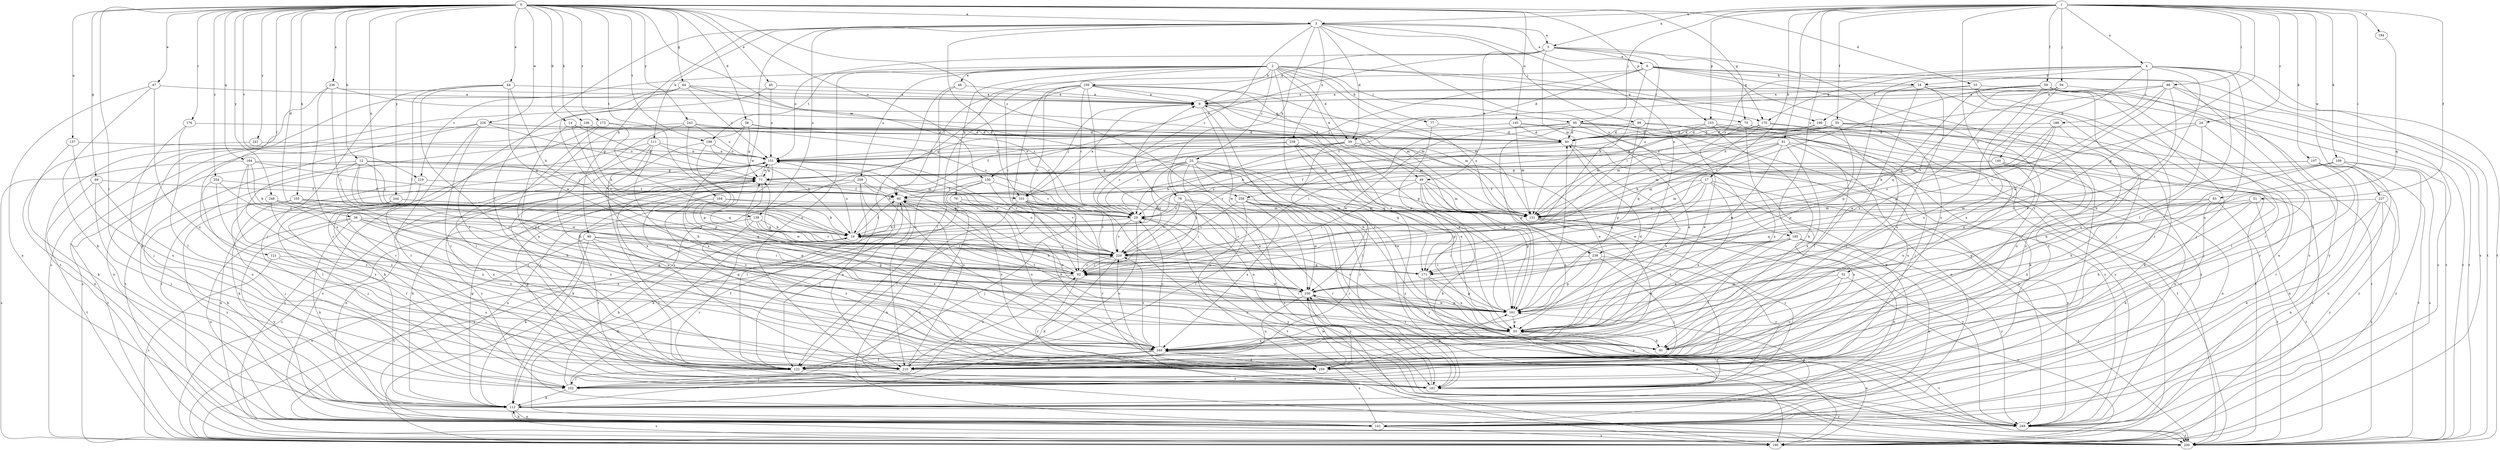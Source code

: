strict digraph  {
0;
1;
2;
3;
4;
5;
6;
9;
12;
14;
17;
18;
19;
24;
25;
29;
33;
36;
38;
39;
40;
44;
45;
47;
48;
49;
50;
51;
52;
55;
59;
60;
64;
69;
70;
71;
76;
77;
78;
80;
81;
83;
86;
91;
92;
94;
95;
99;
101;
102;
105;
106;
107;
108;
109;
111;
112;
121;
122;
131;
137;
138;
140;
141;
145;
150;
151;
153;
161;
164;
170;
171;
173;
176;
181;
184;
185;
188;
190;
194;
198;
199;
200;
209;
210;
219;
220;
226;
227;
230;
236;
238;
239;
240;
241;
243;
244;
248;
249;
254;
258;
259;
0 -> 3  [label=a];
0 -> 12  [label=b];
0 -> 14  [label=b];
0 -> 33  [label=d];
0 -> 36  [label=d];
0 -> 38  [label=d];
0 -> 44  [label=e];
0 -> 45  [label=e];
0 -> 47  [label=e];
0 -> 64  [label=g];
0 -> 69  [label=g];
0 -> 70  [label=g];
0 -> 105  [label=k];
0 -> 106  [label=k];
0 -> 121  [label=l];
0 -> 122  [label=l];
0 -> 131  [label=m];
0 -> 137  [label=n];
0 -> 138  [label=n];
0 -> 145  [label=o];
0 -> 150  [label=o];
0 -> 153  [label=p];
0 -> 164  [label=q];
0 -> 173  [label=r];
0 -> 176  [label=r];
0 -> 194  [label=t];
0 -> 198  [label=t];
0 -> 219  [label=v];
0 -> 226  [label=w];
0 -> 236  [label=x];
0 -> 241  [label=y];
0 -> 243  [label=y];
0 -> 244  [label=y];
0 -> 248  [label=y];
0 -> 254  [label=z];
0 -> 258  [label=z];
1 -> 3  [label=a];
1 -> 4  [label=a];
1 -> 5  [label=a];
1 -> 17  [label=b];
1 -> 24  [label=c];
1 -> 51  [label=f];
1 -> 52  [label=f];
1 -> 55  [label=f];
1 -> 59  [label=f];
1 -> 83  [label=i];
1 -> 86  [label=i];
1 -> 91  [label=i];
1 -> 94  [label=j];
1 -> 95  [label=j];
1 -> 107  [label=k];
1 -> 108  [label=k];
1 -> 153  [label=p];
1 -> 161  [label=p];
1 -> 184  [label=s];
1 -> 185  [label=s];
1 -> 227  [label=w];
2 -> 25  [label=c];
2 -> 39  [label=d];
2 -> 48  [label=e];
2 -> 49  [label=e];
2 -> 76  [label=h];
2 -> 77  [label=h];
2 -> 92  [label=i];
2 -> 95  [label=j];
2 -> 109  [label=k];
2 -> 170  [label=q];
2 -> 181  [label=r];
2 -> 198  [label=t];
2 -> 199  [label=t];
2 -> 209  [label=u];
2 -> 210  [label=u];
2 -> 219  [label=v];
2 -> 238  [label=x];
3 -> 5  [label=a];
3 -> 6  [label=a];
3 -> 29  [label=c];
3 -> 39  [label=d];
3 -> 78  [label=h];
3 -> 80  [label=h];
3 -> 99  [label=j];
3 -> 101  [label=j];
3 -> 111  [label=k];
3 -> 122  [label=l];
3 -> 138  [label=n];
3 -> 185  [label=s];
3 -> 230  [label=w];
3 -> 238  [label=x];
3 -> 239  [label=x];
4 -> 18  [label=b];
4 -> 81  [label=h];
4 -> 122  [label=l];
4 -> 140  [label=n];
4 -> 170  [label=q];
4 -> 188  [label=s];
4 -> 190  [label=s];
4 -> 199  [label=t];
4 -> 200  [label=t];
4 -> 210  [label=u];
4 -> 258  [label=z];
5 -> 6  [label=a];
5 -> 9  [label=a];
5 -> 49  [label=e];
5 -> 92  [label=i];
5 -> 131  [label=m];
5 -> 150  [label=o];
5 -> 151  [label=o];
5 -> 170  [label=q];
5 -> 259  [label=z];
6 -> 18  [label=b];
6 -> 19  [label=b];
6 -> 39  [label=d];
6 -> 60  [label=f];
6 -> 101  [label=j];
6 -> 181  [label=r];
6 -> 190  [label=s];
6 -> 200  [label=t];
6 -> 259  [label=z];
9 -> 70  [label=g];
9 -> 81  [label=h];
9 -> 101  [label=j];
9 -> 131  [label=m];
9 -> 230  [label=w];
12 -> 29  [label=c];
12 -> 71  [label=g];
12 -> 81  [label=h];
12 -> 101  [label=j];
12 -> 131  [label=m];
12 -> 171  [label=q];
12 -> 200  [label=t];
12 -> 230  [label=w];
12 -> 259  [label=z];
14 -> 40  [label=d];
14 -> 50  [label=e];
14 -> 71  [label=g];
14 -> 220  [label=v];
17 -> 60  [label=f];
17 -> 131  [label=m];
17 -> 171  [label=q];
17 -> 210  [label=u];
17 -> 230  [label=w];
17 -> 240  [label=x];
17 -> 249  [label=y];
18 -> 9  [label=a];
18 -> 50  [label=e];
18 -> 102  [label=j];
18 -> 161  [label=p];
18 -> 200  [label=t];
18 -> 210  [label=u];
19 -> 60  [label=f];
19 -> 151  [label=o];
19 -> 181  [label=r];
19 -> 200  [label=t];
19 -> 220  [label=v];
24 -> 19  [label=b];
24 -> 40  [label=d];
24 -> 81  [label=h];
24 -> 122  [label=l];
25 -> 19  [label=b];
25 -> 50  [label=e];
25 -> 71  [label=g];
25 -> 92  [label=i];
25 -> 161  [label=p];
25 -> 171  [label=q];
25 -> 181  [label=r];
25 -> 190  [label=s];
25 -> 220  [label=v];
25 -> 259  [label=z];
29 -> 19  [label=b];
29 -> 200  [label=t];
29 -> 210  [label=u];
29 -> 220  [label=v];
29 -> 249  [label=y];
33 -> 9  [label=a];
33 -> 29  [label=c];
33 -> 141  [label=n];
33 -> 181  [label=r];
33 -> 200  [label=t];
36 -> 19  [label=b];
36 -> 92  [label=i];
36 -> 112  [label=k];
36 -> 141  [label=n];
36 -> 161  [label=p];
36 -> 240  [label=x];
36 -> 249  [label=y];
38 -> 29  [label=c];
38 -> 40  [label=d];
38 -> 71  [label=g];
38 -> 81  [label=h];
38 -> 200  [label=t];
39 -> 19  [label=b];
39 -> 29  [label=c];
39 -> 50  [label=e];
39 -> 122  [label=l];
39 -> 151  [label=o];
39 -> 161  [label=p];
40 -> 151  [label=o];
40 -> 200  [label=t];
40 -> 220  [label=v];
40 -> 240  [label=x];
40 -> 249  [label=y];
44 -> 9  [label=a];
44 -> 19  [label=b];
44 -> 102  [label=j];
44 -> 181  [label=r];
44 -> 230  [label=w];
44 -> 259  [label=z];
45 -> 9  [label=a];
45 -> 151  [label=o];
45 -> 259  [label=z];
47 -> 9  [label=a];
47 -> 112  [label=k];
47 -> 141  [label=n];
47 -> 210  [label=u];
48 -> 9  [label=a];
48 -> 122  [label=l];
48 -> 210  [label=u];
49 -> 60  [label=f];
49 -> 92  [label=i];
49 -> 112  [label=k];
49 -> 131  [label=m];
49 -> 161  [label=p];
49 -> 240  [label=x];
49 -> 259  [label=z];
50 -> 29  [label=c];
50 -> 40  [label=d];
50 -> 60  [label=f];
50 -> 81  [label=h];
50 -> 181  [label=r];
50 -> 200  [label=t];
50 -> 240  [label=x];
51 -> 81  [label=h];
51 -> 131  [label=m];
51 -> 161  [label=p];
51 -> 200  [label=t];
52 -> 122  [label=l];
52 -> 190  [label=s];
52 -> 210  [label=u];
52 -> 230  [label=w];
55 -> 40  [label=d];
55 -> 71  [label=g];
55 -> 131  [label=m];
55 -> 151  [label=o];
55 -> 161  [label=p];
55 -> 181  [label=r];
55 -> 210  [label=u];
55 -> 259  [label=z];
59 -> 9  [label=a];
59 -> 102  [label=j];
59 -> 171  [label=q];
59 -> 181  [label=r];
59 -> 210  [label=u];
59 -> 220  [label=v];
59 -> 240  [label=x];
59 -> 249  [label=y];
60 -> 29  [label=c];
60 -> 50  [label=e];
60 -> 112  [label=k];
60 -> 122  [label=l];
64 -> 9  [label=a];
64 -> 29  [label=c];
64 -> 92  [label=i];
64 -> 112  [label=k];
64 -> 131  [label=m];
64 -> 151  [label=o];
64 -> 190  [label=s];
69 -> 60  [label=f];
69 -> 102  [label=j];
69 -> 200  [label=t];
69 -> 210  [label=u];
70 -> 40  [label=d];
70 -> 50  [label=e];
70 -> 200  [label=t];
70 -> 240  [label=x];
70 -> 249  [label=y];
71 -> 60  [label=f];
71 -> 112  [label=k];
71 -> 141  [label=n];
71 -> 151  [label=o];
71 -> 230  [label=w];
76 -> 29  [label=c];
76 -> 81  [label=h];
76 -> 190  [label=s];
76 -> 240  [label=x];
77 -> 40  [label=d];
77 -> 50  [label=e];
78 -> 29  [label=c];
78 -> 92  [label=i];
78 -> 181  [label=r];
78 -> 220  [label=v];
78 -> 230  [label=w];
80 -> 50  [label=e];
80 -> 92  [label=i];
80 -> 112  [label=k];
80 -> 122  [label=l];
80 -> 190  [label=s];
80 -> 220  [label=v];
83 -> 29  [label=c];
83 -> 81  [label=h];
83 -> 112  [label=k];
83 -> 131  [label=m];
83 -> 171  [label=q];
83 -> 200  [label=t];
86 -> 9  [label=a];
86 -> 29  [label=c];
86 -> 50  [label=e];
86 -> 92  [label=i];
86 -> 200  [label=t];
86 -> 230  [label=w];
86 -> 259  [label=z];
91 -> 19  [label=b];
91 -> 131  [label=m];
91 -> 141  [label=n];
91 -> 151  [label=o];
91 -> 210  [label=u];
91 -> 230  [label=w];
91 -> 240  [label=x];
92 -> 19  [label=b];
92 -> 71  [label=g];
92 -> 181  [label=r];
92 -> 210  [label=u];
92 -> 220  [label=v];
92 -> 230  [label=w];
94 -> 9  [label=a];
94 -> 161  [label=p];
94 -> 190  [label=s];
94 -> 220  [label=v];
94 -> 240  [label=x];
95 -> 40  [label=d];
95 -> 60  [label=f];
95 -> 112  [label=k];
95 -> 141  [label=n];
95 -> 161  [label=p];
95 -> 200  [label=t];
95 -> 230  [label=w];
95 -> 249  [label=y];
99 -> 40  [label=d];
99 -> 92  [label=i];
99 -> 112  [label=k];
99 -> 161  [label=p];
99 -> 249  [label=y];
101 -> 9  [label=a];
101 -> 29  [label=c];
101 -> 102  [label=j];
101 -> 122  [label=l];
101 -> 141  [label=n];
101 -> 181  [label=r];
101 -> 220  [label=v];
101 -> 249  [label=y];
102 -> 19  [label=b];
102 -> 60  [label=f];
102 -> 112  [label=k];
105 -> 29  [label=c];
105 -> 102  [label=j];
105 -> 112  [label=k];
105 -> 171  [label=q];
105 -> 240  [label=x];
105 -> 249  [label=y];
106 -> 19  [label=b];
106 -> 40  [label=d];
106 -> 141  [label=n];
107 -> 29  [label=c];
107 -> 71  [label=g];
107 -> 141  [label=n];
107 -> 181  [label=r];
107 -> 200  [label=t];
107 -> 249  [label=y];
108 -> 71  [label=g];
108 -> 81  [label=h];
108 -> 141  [label=n];
108 -> 190  [label=s];
108 -> 220  [label=v];
108 -> 249  [label=y];
109 -> 9  [label=a];
109 -> 29  [label=c];
109 -> 50  [label=e];
109 -> 92  [label=i];
109 -> 122  [label=l];
109 -> 131  [label=m];
109 -> 161  [label=p];
109 -> 181  [label=r];
109 -> 190  [label=s];
109 -> 220  [label=v];
111 -> 19  [label=b];
111 -> 112  [label=k];
111 -> 122  [label=l];
111 -> 151  [label=o];
111 -> 181  [label=r];
111 -> 240  [label=x];
112 -> 71  [label=g];
112 -> 92  [label=i];
112 -> 141  [label=n];
112 -> 161  [label=p];
112 -> 190  [label=s];
112 -> 249  [label=y];
121 -> 92  [label=i];
121 -> 190  [label=s];
121 -> 210  [label=u];
122 -> 102  [label=j];
122 -> 181  [label=r];
131 -> 141  [label=n];
131 -> 181  [label=r];
131 -> 210  [label=u];
131 -> 249  [label=y];
137 -> 112  [label=k];
137 -> 151  [label=o];
137 -> 210  [label=u];
138 -> 19  [label=b];
138 -> 92  [label=i];
138 -> 181  [label=r];
138 -> 220  [label=v];
138 -> 259  [label=z];
140 -> 60  [label=f];
140 -> 71  [label=g];
140 -> 131  [label=m];
140 -> 141  [label=n];
140 -> 190  [label=s];
140 -> 240  [label=x];
141 -> 19  [label=b];
141 -> 112  [label=k];
141 -> 151  [label=o];
141 -> 190  [label=s];
141 -> 240  [label=x];
145 -> 40  [label=d];
145 -> 50  [label=e];
145 -> 71  [label=g];
145 -> 131  [label=m];
145 -> 190  [label=s];
150 -> 29  [label=c];
150 -> 60  [label=f];
150 -> 200  [label=t];
150 -> 220  [label=v];
150 -> 259  [label=z];
151 -> 71  [label=g];
151 -> 200  [label=t];
151 -> 210  [label=u];
151 -> 220  [label=v];
151 -> 249  [label=y];
151 -> 259  [label=z];
153 -> 19  [label=b];
153 -> 40  [label=d];
153 -> 81  [label=h];
153 -> 102  [label=j];
153 -> 122  [label=l];
161 -> 9  [label=a];
161 -> 40  [label=d];
161 -> 50  [label=e];
161 -> 92  [label=i];
161 -> 230  [label=w];
164 -> 19  [label=b];
164 -> 60  [label=f];
164 -> 71  [label=g];
164 -> 190  [label=s];
164 -> 220  [label=v];
164 -> 259  [label=z];
170 -> 40  [label=d];
170 -> 122  [label=l];
170 -> 131  [label=m];
170 -> 171  [label=q];
170 -> 200  [label=t];
171 -> 50  [label=e];
171 -> 151  [label=o];
171 -> 161  [label=p];
171 -> 249  [label=y];
173 -> 40  [label=d];
173 -> 181  [label=r];
173 -> 220  [label=v];
173 -> 240  [label=x];
176 -> 40  [label=d];
176 -> 102  [label=j];
176 -> 122  [label=l];
181 -> 71  [label=g];
181 -> 230  [label=w];
184 -> 171  [label=q];
185 -> 50  [label=e];
185 -> 92  [label=i];
185 -> 122  [label=l];
185 -> 141  [label=n];
185 -> 200  [label=t];
185 -> 220  [label=v];
185 -> 249  [label=y];
188 -> 40  [label=d];
188 -> 50  [label=e];
188 -> 102  [label=j];
188 -> 131  [label=m];
188 -> 220  [label=v];
190 -> 50  [label=e];
190 -> 220  [label=v];
194 -> 19  [label=b];
194 -> 131  [label=m];
194 -> 161  [label=p];
194 -> 190  [label=s];
198 -> 151  [label=o];
198 -> 161  [label=p];
198 -> 171  [label=q];
198 -> 240  [label=x];
199 -> 40  [label=d];
199 -> 112  [label=k];
199 -> 131  [label=m];
199 -> 259  [label=z];
200 -> 9  [label=a];
200 -> 151  [label=o];
209 -> 60  [label=f];
209 -> 112  [label=k];
209 -> 122  [label=l];
209 -> 141  [label=n];
209 -> 210  [label=u];
209 -> 240  [label=x];
210 -> 60  [label=f];
210 -> 102  [label=j];
219 -> 60  [label=f];
219 -> 112  [label=k];
219 -> 210  [label=u];
220 -> 92  [label=i];
220 -> 112  [label=k];
220 -> 151  [label=o];
220 -> 171  [label=q];
226 -> 40  [label=d];
226 -> 71  [label=g];
226 -> 122  [label=l];
226 -> 131  [label=m];
226 -> 181  [label=r];
226 -> 190  [label=s];
226 -> 200  [label=t];
227 -> 29  [label=c];
227 -> 112  [label=k];
227 -> 141  [label=n];
227 -> 190  [label=s];
227 -> 249  [label=y];
230 -> 161  [label=p];
230 -> 190  [label=s];
230 -> 210  [label=u];
230 -> 259  [label=z];
236 -> 9  [label=a];
236 -> 92  [label=i];
236 -> 131  [label=m];
236 -> 200  [label=t];
236 -> 210  [label=u];
238 -> 92  [label=i];
238 -> 102  [label=j];
238 -> 161  [label=p];
238 -> 181  [label=r];
239 -> 29  [label=c];
239 -> 50  [label=e];
239 -> 151  [label=o];
239 -> 171  [label=q];
239 -> 190  [label=s];
240 -> 29  [label=c];
240 -> 71  [label=g];
240 -> 122  [label=l];
240 -> 210  [label=u];
240 -> 220  [label=v];
240 -> 259  [label=z];
241 -> 141  [label=n];
241 -> 151  [label=o];
243 -> 29  [label=c];
243 -> 40  [label=d];
243 -> 81  [label=h];
243 -> 122  [label=l];
243 -> 151  [label=o];
243 -> 161  [label=p];
244 -> 29  [label=c];
244 -> 102  [label=j];
244 -> 131  [label=m];
244 -> 181  [label=r];
248 -> 29  [label=c];
248 -> 131  [label=m];
248 -> 240  [label=x];
248 -> 259  [label=z];
249 -> 200  [label=t];
254 -> 60  [label=f];
254 -> 122  [label=l];
254 -> 171  [label=q];
254 -> 259  [label=z];
258 -> 122  [label=l];
258 -> 131  [label=m];
258 -> 181  [label=r];
258 -> 200  [label=t];
258 -> 220  [label=v];
258 -> 230  [label=w];
258 -> 240  [label=x];
258 -> 249  [label=y];
259 -> 71  [label=g];
259 -> 161  [label=p];
259 -> 230  [label=w];
}
